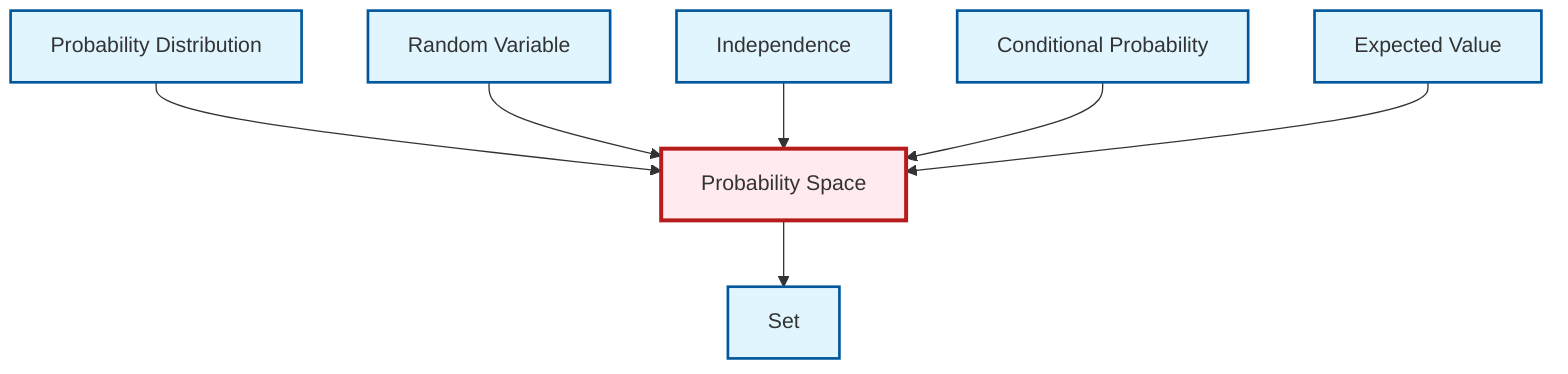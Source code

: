 graph TD
    classDef definition fill:#e1f5fe,stroke:#01579b,stroke-width:2px
    classDef theorem fill:#f3e5f5,stroke:#4a148c,stroke-width:2px
    classDef axiom fill:#fff3e0,stroke:#e65100,stroke-width:2px
    classDef example fill:#e8f5e9,stroke:#1b5e20,stroke-width:2px
    classDef current fill:#ffebee,stroke:#b71c1c,stroke-width:3px
    def-conditional-probability["Conditional Probability"]:::definition
    def-independence["Independence"]:::definition
    def-random-variable["Random Variable"]:::definition
    def-set["Set"]:::definition
    def-probability-space["Probability Space"]:::definition
    def-probability-distribution["Probability Distribution"]:::definition
    def-expectation["Expected Value"]:::definition
    def-probability-distribution --> def-probability-space
    def-random-variable --> def-probability-space
    def-independence --> def-probability-space
    def-conditional-probability --> def-probability-space
    def-expectation --> def-probability-space
    def-probability-space --> def-set
    class def-probability-space current